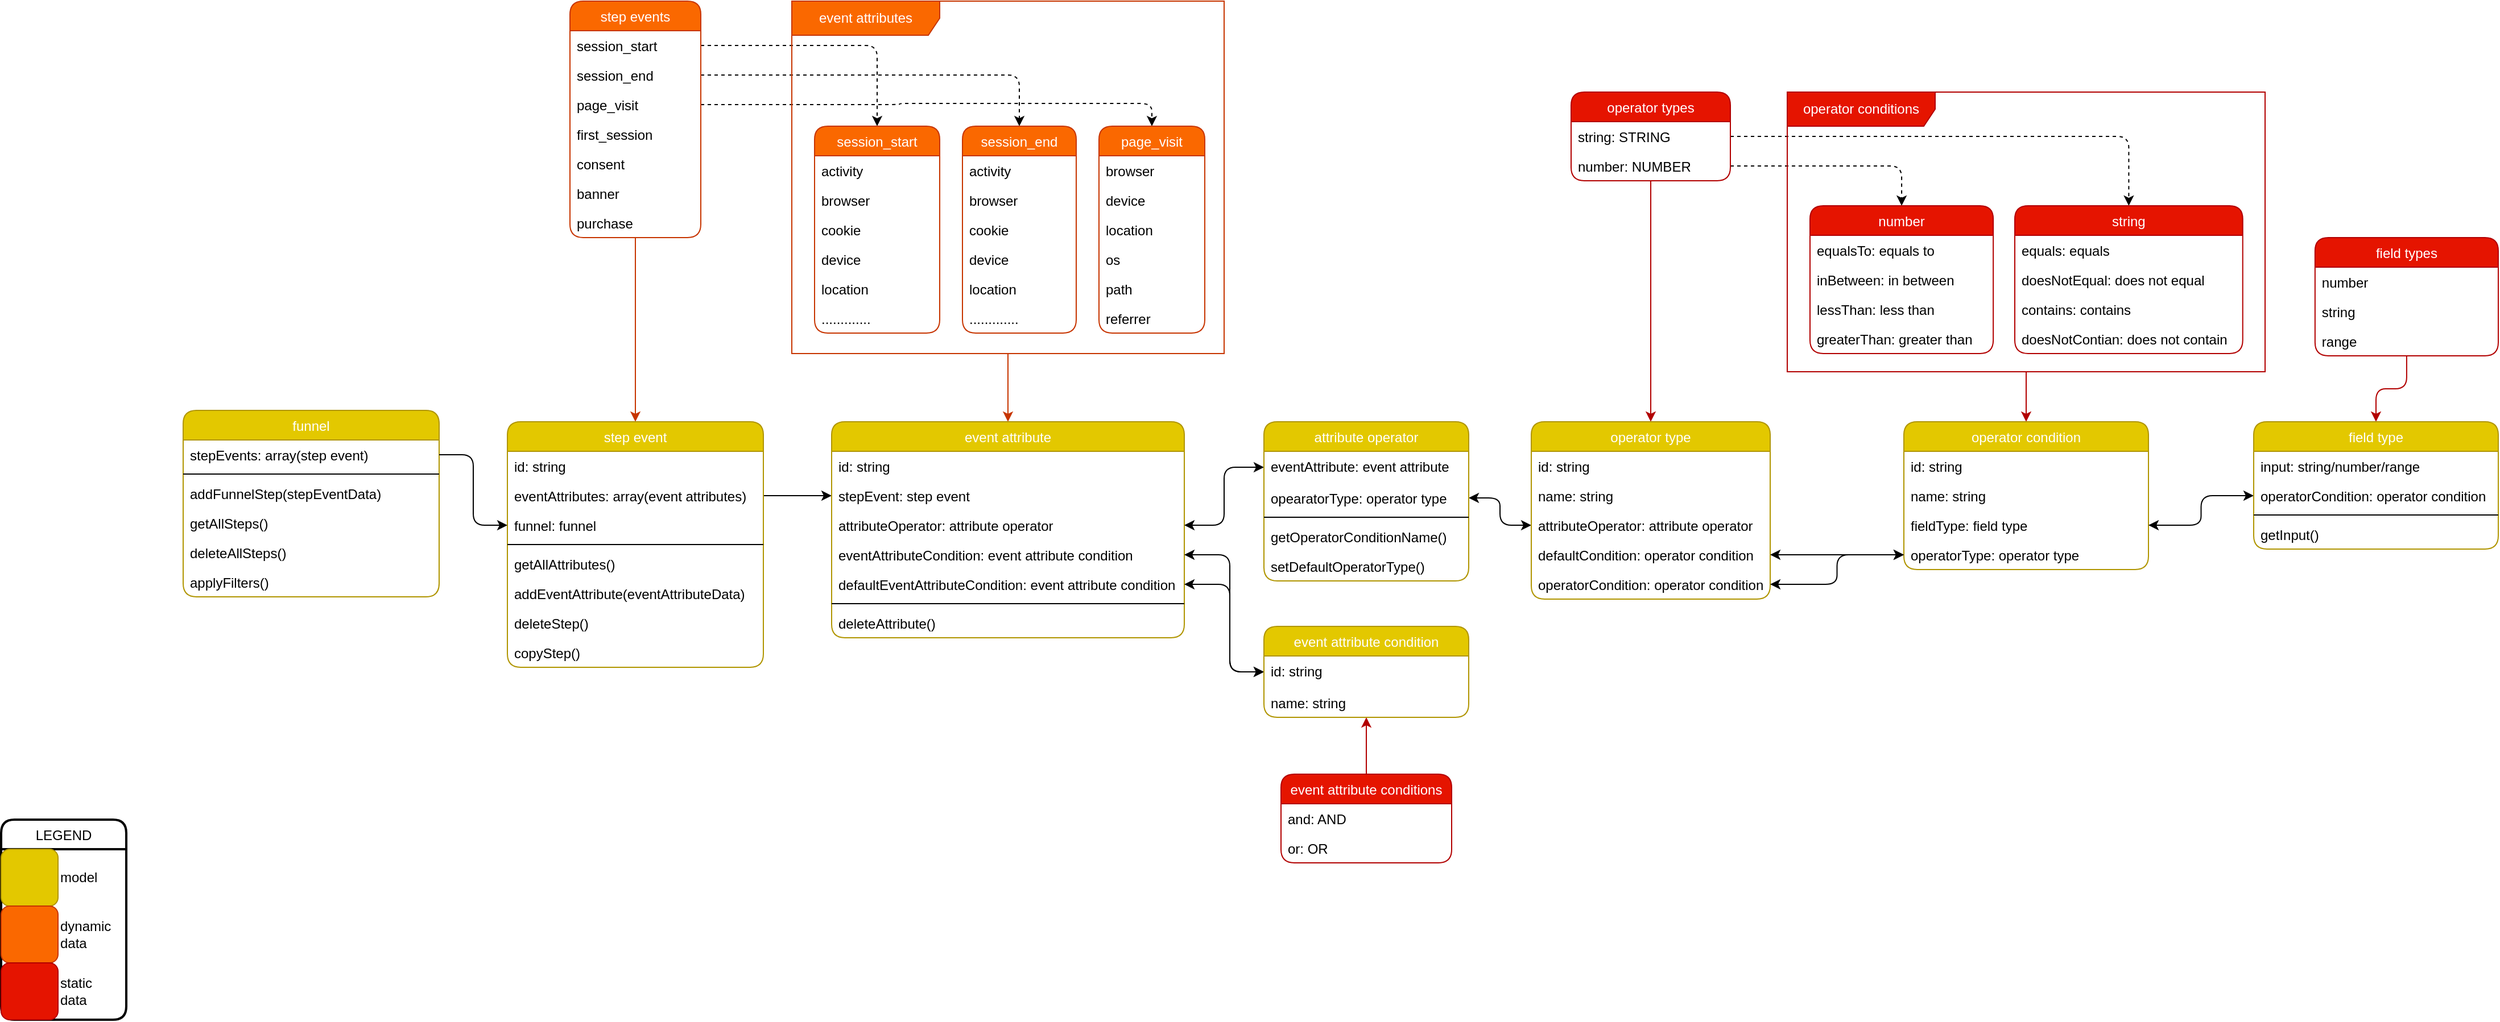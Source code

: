<mxfile version="13.7.3" type="device"><diagram id="C5RBs43oDa-KdzZeNtuy" name="Page-1"><mxGraphModel dx="1126" dy="700" grid="1" gridSize="10" guides="1" tooltips="1" connect="1" arrows="1" fold="1" page="0" pageScale="1" pageWidth="827" pageHeight="1169" math="0" shadow="0"><root><mxCell id="WIyWlLk6GJQsqaUBKTNV-0"/><mxCell id="WIyWlLk6GJQsqaUBKTNV-1" parent="WIyWlLk6GJQsqaUBKTNV-0"/><mxCell id="zx--vuvwC1NzW10AbrPA-64" style="edgeStyle=orthogonalEdgeStyle;orthogonalLoop=1;jettySize=auto;html=1;fillColor=#fa6800;strokeColor=#C73500;" parent="WIyWlLk6GJQsqaUBKTNV-1" source="zx--vuvwC1NzW10AbrPA-54" target="zx--vuvwC1NzW10AbrPA-1" edge="1"><mxGeometry relative="1" as="geometry"/></mxCell><mxCell id="zx--vuvwC1NzW10AbrPA-107" style="edgeStyle=orthogonalEdgeStyle;orthogonalLoop=1;jettySize=auto;html=1;" parent="WIyWlLk6GJQsqaUBKTNV-1" source="zx--vuvwC1NzW10AbrPA-13" target="zx--vuvwC1NzW10AbrPA-102" edge="1"><mxGeometry relative="1" as="geometry"/></mxCell><mxCell id="zx--vuvwC1NzW10AbrPA-236" style="edgeStyle=orthogonalEdgeStyle;rounded=1;orthogonalLoop=1;jettySize=auto;html=1;dashed=1;" parent="WIyWlLk6GJQsqaUBKTNV-1" source="zx--vuvwC1NzW10AbrPA-57" target="zx--vuvwC1NzW10AbrPA-108" edge="1"><mxGeometry relative="1" as="geometry"/></mxCell><mxCell id="zx--vuvwC1NzW10AbrPA-237" style="edgeStyle=orthogonalEdgeStyle;rounded=1;orthogonalLoop=1;jettySize=auto;html=1;dashed=1;" parent="WIyWlLk6GJQsqaUBKTNV-1" source="zx--vuvwC1NzW10AbrPA-58" target="zx--vuvwC1NzW10AbrPA-130" edge="1"><mxGeometry relative="1" as="geometry"/></mxCell><mxCell id="zx--vuvwC1NzW10AbrPA-238" style="edgeStyle=orthogonalEdgeStyle;rounded=1;orthogonalLoop=1;jettySize=auto;html=1;dashed=1;" parent="WIyWlLk6GJQsqaUBKTNV-1" source="zx--vuvwC1NzW10AbrPA-59" target="zx--vuvwC1NzW10AbrPA-138" edge="1"><mxGeometry relative="1" as="geometry"/></mxCell><mxCell id="zx--vuvwC1NzW10AbrPA-240" value="" style="group" parent="WIyWlLk6GJQsqaUBKTNV-1" vertex="1" connectable="0"><mxGeometry x="325" y="-120" width="380" height="310" as="geometry"/></mxCell><mxCell id="zx--vuvwC1NzW10AbrPA-176" value="event attributes" style="shape=umlFrame;whiteSpace=wrap;html=1;width=130;height=30;fillColor=#fa6800;strokeColor=#C73500;fontColor=#ffffff;rounded=1;" parent="zx--vuvwC1NzW10AbrPA-240" vertex="1"><mxGeometry width="380" height="310" as="geometry"/></mxCell><mxCell id="zx--vuvwC1NzW10AbrPA-138" value="page_visit" style="swimlane;fontStyle=0;childLayout=stackLayout;horizontal=1;startSize=26;fillColor=#fa6800;horizontalStack=0;resizeParent=1;resizeParentMax=0;resizeLast=0;collapsible=1;marginBottom=0;strokeColor=#C73500;fontColor=#ffffff;rounded=1;" parent="zx--vuvwC1NzW10AbrPA-240" vertex="1"><mxGeometry x="270" y="110" width="93" height="182" as="geometry"/></mxCell><mxCell id="zx--vuvwC1NzW10AbrPA-140" value="browser" style="text;strokeColor=none;fillColor=none;align=left;verticalAlign=top;spacingLeft=4;spacingRight=4;overflow=hidden;rotatable=0;points=[[0,0.5],[1,0.5]];portConstraint=eastwest;rounded=1;" parent="zx--vuvwC1NzW10AbrPA-138" vertex="1"><mxGeometry y="26" width="93" height="26" as="geometry"/></mxCell><mxCell id="zx--vuvwC1NzW10AbrPA-142" value="device" style="text;strokeColor=none;fillColor=none;align=left;verticalAlign=top;spacingLeft=4;spacingRight=4;overflow=hidden;rotatable=0;points=[[0,0.5],[1,0.5]];portConstraint=eastwest;rounded=1;" parent="zx--vuvwC1NzW10AbrPA-138" vertex="1"><mxGeometry y="52" width="93" height="26" as="geometry"/></mxCell><mxCell id="zx--vuvwC1NzW10AbrPA-143" value="location" style="text;strokeColor=none;fillColor=none;align=left;verticalAlign=top;spacingLeft=4;spacingRight=4;overflow=hidden;rotatable=0;points=[[0,0.5],[1,0.5]];portConstraint=eastwest;rounded=1;" parent="zx--vuvwC1NzW10AbrPA-138" vertex="1"><mxGeometry y="78" width="93" height="26" as="geometry"/></mxCell><mxCell id="zx--vuvwC1NzW10AbrPA-144" value="os" style="text;strokeColor=none;fillColor=none;align=left;verticalAlign=top;spacingLeft=4;spacingRight=4;overflow=hidden;rotatable=0;points=[[0,0.5],[1,0.5]];portConstraint=eastwest;rounded=1;" parent="zx--vuvwC1NzW10AbrPA-138" vertex="1"><mxGeometry y="104" width="93" height="26" as="geometry"/></mxCell><mxCell id="zx--vuvwC1NzW10AbrPA-145" value="path" style="text;strokeColor=none;fillColor=none;align=left;verticalAlign=top;spacingLeft=4;spacingRight=4;overflow=hidden;rotatable=0;points=[[0,0.5],[1,0.5]];portConstraint=eastwest;rounded=1;" parent="zx--vuvwC1NzW10AbrPA-138" vertex="1"><mxGeometry y="130" width="93" height="26" as="geometry"/></mxCell><mxCell id="zx--vuvwC1NzW10AbrPA-146" value="referrer" style="text;strokeColor=none;fillColor=none;align=left;verticalAlign=top;spacingLeft=4;spacingRight=4;overflow=hidden;rotatable=0;points=[[0,0.5],[1,0.5]];portConstraint=eastwest;rounded=1;" parent="zx--vuvwC1NzW10AbrPA-138" vertex="1"><mxGeometry y="156" width="93" height="26" as="geometry"/></mxCell><mxCell id="zx--vuvwC1NzW10AbrPA-130" value="session_end" style="swimlane;fontStyle=0;childLayout=stackLayout;horizontal=1;startSize=26;fillColor=#fa6800;horizontalStack=0;resizeParent=1;resizeParentMax=0;resizeLast=0;collapsible=1;marginBottom=0;strokeColor=#C73500;fontColor=#ffffff;rounded=1;" parent="zx--vuvwC1NzW10AbrPA-240" vertex="1"><mxGeometry x="150" y="110" width="100" height="182" as="geometry"/></mxCell><mxCell id="zx--vuvwC1NzW10AbrPA-131" value="activity" style="text;strokeColor=none;fillColor=none;align=left;verticalAlign=top;spacingLeft=4;spacingRight=4;overflow=hidden;rotatable=0;points=[[0,0.5],[1,0.5]];portConstraint=eastwest;rounded=1;" parent="zx--vuvwC1NzW10AbrPA-130" vertex="1"><mxGeometry y="26" width="100" height="26" as="geometry"/></mxCell><mxCell id="zx--vuvwC1NzW10AbrPA-132" value="browser" style="text;strokeColor=none;fillColor=none;align=left;verticalAlign=top;spacingLeft=4;spacingRight=4;overflow=hidden;rotatable=0;points=[[0,0.5],[1,0.5]];portConstraint=eastwest;rounded=1;" parent="zx--vuvwC1NzW10AbrPA-130" vertex="1"><mxGeometry y="52" width="100" height="26" as="geometry"/></mxCell><mxCell id="zx--vuvwC1NzW10AbrPA-133" value="cookie" style="text;strokeColor=none;fillColor=none;align=left;verticalAlign=top;spacingLeft=4;spacingRight=4;overflow=hidden;rotatable=0;points=[[0,0.5],[1,0.5]];portConstraint=eastwest;rounded=1;" parent="zx--vuvwC1NzW10AbrPA-130" vertex="1"><mxGeometry y="78" width="100" height="26" as="geometry"/></mxCell><mxCell id="zx--vuvwC1NzW10AbrPA-134" value="device" style="text;strokeColor=none;fillColor=none;align=left;verticalAlign=top;spacingLeft=4;spacingRight=4;overflow=hidden;rotatable=0;points=[[0,0.5],[1,0.5]];portConstraint=eastwest;rounded=1;" parent="zx--vuvwC1NzW10AbrPA-130" vertex="1"><mxGeometry y="104" width="100" height="26" as="geometry"/></mxCell><mxCell id="zx--vuvwC1NzW10AbrPA-135" value="location" style="text;strokeColor=none;fillColor=none;align=left;verticalAlign=top;spacingLeft=4;spacingRight=4;overflow=hidden;rotatable=0;points=[[0,0.5],[1,0.5]];portConstraint=eastwest;rounded=1;" parent="zx--vuvwC1NzW10AbrPA-130" vertex="1"><mxGeometry y="130" width="100" height="26" as="geometry"/></mxCell><mxCell id="zx--vuvwC1NzW10AbrPA-136" value="............." style="text;strokeColor=none;fillColor=none;align=left;verticalAlign=top;spacingLeft=4;spacingRight=4;overflow=hidden;rotatable=0;points=[[0,0.5],[1,0.5]];portConstraint=eastwest;rounded=1;" parent="zx--vuvwC1NzW10AbrPA-130" vertex="1"><mxGeometry y="156" width="100" height="26" as="geometry"/></mxCell><mxCell id="zx--vuvwC1NzW10AbrPA-108" value="session_start" style="swimlane;fontStyle=0;childLayout=stackLayout;horizontal=1;startSize=26;fillColor=#fa6800;horizontalStack=0;resizeParent=1;resizeParentMax=0;resizeLast=0;collapsible=1;marginBottom=0;strokeColor=#C73500;fontColor=#ffffff;rounded=1;" parent="zx--vuvwC1NzW10AbrPA-240" vertex="1"><mxGeometry x="20" y="110" width="110" height="182" as="geometry"/></mxCell><mxCell id="zx--vuvwC1NzW10AbrPA-115" value="activity" style="text;strokeColor=none;fillColor=none;align=left;verticalAlign=top;spacingLeft=4;spacingRight=4;overflow=hidden;rotatable=0;points=[[0,0.5],[1,0.5]];portConstraint=eastwest;rounded=1;" parent="zx--vuvwC1NzW10AbrPA-108" vertex="1"><mxGeometry y="26" width="110" height="26" as="geometry"/></mxCell><mxCell id="zx--vuvwC1NzW10AbrPA-118" value="browser" style="text;strokeColor=none;fillColor=none;align=left;verticalAlign=top;spacingLeft=4;spacingRight=4;overflow=hidden;rotatable=0;points=[[0,0.5],[1,0.5]];portConstraint=eastwest;rounded=1;" parent="zx--vuvwC1NzW10AbrPA-108" vertex="1"><mxGeometry y="52" width="110" height="26" as="geometry"/></mxCell><mxCell id="zx--vuvwC1NzW10AbrPA-119" value="cookie" style="text;strokeColor=none;fillColor=none;align=left;verticalAlign=top;spacingLeft=4;spacingRight=4;overflow=hidden;rotatable=0;points=[[0,0.5],[1,0.5]];portConstraint=eastwest;rounded=1;" parent="zx--vuvwC1NzW10AbrPA-108" vertex="1"><mxGeometry y="78" width="110" height="26" as="geometry"/></mxCell><mxCell id="zx--vuvwC1NzW10AbrPA-120" value="device" style="text;strokeColor=none;fillColor=none;align=left;verticalAlign=top;spacingLeft=4;spacingRight=4;overflow=hidden;rotatable=0;points=[[0,0.5],[1,0.5]];portConstraint=eastwest;rounded=1;" parent="zx--vuvwC1NzW10AbrPA-108" vertex="1"><mxGeometry y="104" width="110" height="26" as="geometry"/></mxCell><mxCell id="zx--vuvwC1NzW10AbrPA-121" value="location" style="text;strokeColor=none;fillColor=none;align=left;verticalAlign=top;spacingLeft=4;spacingRight=4;overflow=hidden;rotatable=0;points=[[0,0.5],[1,0.5]];portConstraint=eastwest;rounded=1;" parent="zx--vuvwC1NzW10AbrPA-108" vertex="1"><mxGeometry y="130" width="110" height="26" as="geometry"/></mxCell><mxCell id="zx--vuvwC1NzW10AbrPA-128" value="............." style="text;strokeColor=none;fillColor=none;align=left;verticalAlign=top;spacingLeft=4;spacingRight=4;overflow=hidden;rotatable=0;points=[[0,0.5],[1,0.5]];portConstraint=eastwest;rounded=1;" parent="zx--vuvwC1NzW10AbrPA-108" vertex="1"><mxGeometry y="156" width="110" height="26" as="geometry"/></mxCell><mxCell id="zx--vuvwC1NzW10AbrPA-54" value="step events" style="swimlane;fontStyle=0;childLayout=stackLayout;horizontal=1;startSize=26;fillColor=#fa6800;horizontalStack=0;resizeParent=1;resizeParentMax=0;resizeLast=0;collapsible=1;marginBottom=0;strokeColor=#C73500;fontColor=#ffffff;rounded=1;" parent="WIyWlLk6GJQsqaUBKTNV-1" vertex="1"><mxGeometry x="130" y="-120" width="115" height="208" as="geometry"/></mxCell><mxCell id="zx--vuvwC1NzW10AbrPA-57" value="session_start" style="text;strokeColor=none;fillColor=none;align=left;verticalAlign=top;spacingLeft=4;spacingRight=4;overflow=hidden;rotatable=0;points=[[0,0.5],[1,0.5]];portConstraint=eastwest;rounded=1;" parent="zx--vuvwC1NzW10AbrPA-54" vertex="1"><mxGeometry y="26" width="115" height="26" as="geometry"/></mxCell><mxCell id="zx--vuvwC1NzW10AbrPA-58" value="session_end" style="text;strokeColor=none;fillColor=none;align=left;verticalAlign=top;spacingLeft=4;spacingRight=4;overflow=hidden;rotatable=0;points=[[0,0.5],[1,0.5]];portConstraint=eastwest;rounded=1;" parent="zx--vuvwC1NzW10AbrPA-54" vertex="1"><mxGeometry y="52" width="115" height="26" as="geometry"/></mxCell><mxCell id="zx--vuvwC1NzW10AbrPA-59" value="page_visit" style="text;strokeColor=none;fillColor=none;align=left;verticalAlign=top;spacingLeft=4;spacingRight=4;overflow=hidden;rotatable=0;points=[[0,0.5],[1,0.5]];portConstraint=eastwest;rounded=1;" parent="zx--vuvwC1NzW10AbrPA-54" vertex="1"><mxGeometry y="78" width="115" height="26" as="geometry"/></mxCell><mxCell id="zx--vuvwC1NzW10AbrPA-60" value="first_session" style="text;strokeColor=none;fillColor=none;align=left;verticalAlign=top;spacingLeft=4;spacingRight=4;overflow=hidden;rotatable=0;points=[[0,0.5],[1,0.5]];portConstraint=eastwest;rounded=1;" parent="zx--vuvwC1NzW10AbrPA-54" vertex="1"><mxGeometry y="104" width="115" height="26" as="geometry"/></mxCell><mxCell id="zx--vuvwC1NzW10AbrPA-61" value="consent" style="text;strokeColor=none;fillColor=none;align=left;verticalAlign=top;spacingLeft=4;spacingRight=4;overflow=hidden;rotatable=0;points=[[0,0.5],[1,0.5]];portConstraint=eastwest;rounded=1;" parent="zx--vuvwC1NzW10AbrPA-54" vertex="1"><mxGeometry y="130" width="115" height="26" as="geometry"/></mxCell><mxCell id="zx--vuvwC1NzW10AbrPA-62" value="banner" style="text;strokeColor=none;fillColor=none;align=left;verticalAlign=top;spacingLeft=4;spacingRight=4;overflow=hidden;rotatable=0;points=[[0,0.5],[1,0.5]];portConstraint=eastwest;rounded=1;" parent="zx--vuvwC1NzW10AbrPA-54" vertex="1"><mxGeometry y="156" width="115" height="26" as="geometry"/></mxCell><mxCell id="zx--vuvwC1NzW10AbrPA-63" value="purchase" style="text;strokeColor=none;fillColor=none;align=left;verticalAlign=top;spacingLeft=4;spacingRight=4;overflow=hidden;rotatable=0;points=[[0,0.5],[1,0.5]];portConstraint=eastwest;rounded=1;" parent="zx--vuvwC1NzW10AbrPA-54" vertex="1"><mxGeometry y="182" width="115" height="26" as="geometry"/></mxCell><mxCell id="zx--vuvwC1NzW10AbrPA-241" style="edgeStyle=orthogonalEdgeStyle;rounded=1;orthogonalLoop=1;jettySize=auto;html=1;fillColor=#fa6800;strokeColor=#C73500;" parent="WIyWlLk6GJQsqaUBKTNV-1" source="zx--vuvwC1NzW10AbrPA-176" target="zx--vuvwC1NzW10AbrPA-7" edge="1"><mxGeometry relative="1" as="geometry"/></mxCell><mxCell id="zx--vuvwC1NzW10AbrPA-7" value="event attribute" style="swimlane;fontStyle=0;childLayout=stackLayout;horizontal=1;startSize=26;fillColor=#e3c800;horizontalStack=0;resizeParent=1;resizeParentMax=0;resizeLast=0;collapsible=1;marginBottom=0;strokeColor=#B09500;fontColor=#ffffff;rounded=1;" parent="WIyWlLk6GJQsqaUBKTNV-1" vertex="1"><mxGeometry x="360" y="250" width="310" height="190" as="geometry"/></mxCell><mxCell id="zx--vuvwC1NzW10AbrPA-8" value="id: string" style="text;strokeColor=none;fillColor=none;align=left;verticalAlign=top;spacingLeft=4;spacingRight=4;overflow=hidden;rotatable=0;points=[[0,0.5],[1,0.5]];portConstraint=eastwest;rounded=1;" parent="zx--vuvwC1NzW10AbrPA-7" vertex="1"><mxGeometry y="26" width="310" height="26" as="geometry"/></mxCell><mxCell id="zx--vuvwC1NzW10AbrPA-102" value="stepEvent: step event" style="text;strokeColor=none;fillColor=none;align=left;verticalAlign=top;spacingLeft=4;spacingRight=4;overflow=hidden;rotatable=0;points=[[0,0.5],[1,0.5]];portConstraint=eastwest;rounded=1;" parent="zx--vuvwC1NzW10AbrPA-7" vertex="1"><mxGeometry y="52" width="310" height="26" as="geometry"/></mxCell><mxCell id="zx--vuvwC1NzW10AbrPA-36" value="attributeOperator: attribute operator" style="text;strokeColor=none;fillColor=none;align=left;verticalAlign=top;spacingLeft=4;spacingRight=4;overflow=hidden;rotatable=0;points=[[0,0.5],[1,0.5]];portConstraint=eastwest;rounded=1;" parent="zx--vuvwC1NzW10AbrPA-7" vertex="1"><mxGeometry y="78" width="310" height="26" as="geometry"/></mxCell><mxCell id="zx--vuvwC1NzW10AbrPA-312" value="eventAttributeCondition: event attribute condition" style="text;strokeColor=none;fillColor=none;align=left;verticalAlign=top;spacingLeft=4;spacingRight=4;overflow=hidden;rotatable=0;points=[[0,0.5],[1,0.5]];portConstraint=eastwest;rounded=1;" parent="zx--vuvwC1NzW10AbrPA-7" vertex="1"><mxGeometry y="104" width="310" height="26" as="geometry"/></mxCell><mxCell id="zx--vuvwC1NzW10AbrPA-328" value="defaultEventAttributeCondition: event attribute condition" style="text;strokeColor=none;fillColor=none;align=left;verticalAlign=top;spacingLeft=4;spacingRight=4;overflow=hidden;rotatable=0;points=[[0,0.5],[1,0.5]];portConstraint=eastwest;rounded=1;" parent="zx--vuvwC1NzW10AbrPA-7" vertex="1"><mxGeometry y="130" width="310" height="26" as="geometry"/></mxCell><mxCell id="zx--vuvwC1NzW10AbrPA-324" value="" style="line;strokeWidth=1;fillColor=none;align=left;verticalAlign=middle;spacingTop=-1;spacingLeft=3;spacingRight=3;rotatable=0;labelPosition=right;points=[];portConstraint=eastwest;rounded=1;" parent="zx--vuvwC1NzW10AbrPA-7" vertex="1"><mxGeometry y="156" width="310" height="8" as="geometry"/></mxCell><mxCell id="zx--vuvwC1NzW10AbrPA-325" value="deleteAttribute()" style="text;strokeColor=none;fillColor=none;align=left;verticalAlign=top;spacingLeft=4;spacingRight=4;overflow=hidden;rotatable=0;points=[[0,0.5],[1,0.5]];portConstraint=eastwest;rounded=1;" parent="zx--vuvwC1NzW10AbrPA-7" vertex="1"><mxGeometry y="164" width="310" height="26" as="geometry"/></mxCell><mxCell id="zx--vuvwC1NzW10AbrPA-290" style="edgeStyle=orthogonalEdgeStyle;rounded=1;orthogonalLoop=1;jettySize=auto;html=1;dashed=1;" parent="WIyWlLk6GJQsqaUBKTNV-1" source="zx--vuvwC1NzW10AbrPA-76" target="zx--vuvwC1NzW10AbrPA-271" edge="1"><mxGeometry relative="1" as="geometry"/></mxCell><mxCell id="zx--vuvwC1NzW10AbrPA-291" style="edgeStyle=orthogonalEdgeStyle;rounded=1;orthogonalLoop=1;jettySize=auto;html=1;dashed=1;" parent="WIyWlLk6GJQsqaUBKTNV-1" source="zx--vuvwC1NzW10AbrPA-98" target="zx--vuvwC1NzW10AbrPA-282" edge="1"><mxGeometry relative="1" as="geometry"/></mxCell><mxCell id="zx--vuvwC1NzW10AbrPA-292" value="" style="group" parent="WIyWlLk6GJQsqaUBKTNV-1" vertex="1" connectable="0"><mxGeometry x="1200" y="-40" width="440" height="246" as="geometry"/></mxCell><mxCell id="zx--vuvwC1NzW10AbrPA-244" value="operator conditions" style="shape=umlFrame;whiteSpace=wrap;html=1;width=130;height=30;fillColor=#e51400;strokeColor=#B20000;fontColor=#ffffff;rounded=1;" parent="zx--vuvwC1NzW10AbrPA-292" vertex="1"><mxGeometry width="420.0" height="246" as="geometry"/></mxCell><mxCell id="zx--vuvwC1NzW10AbrPA-271" value="string" style="swimlane;fontStyle=0;childLayout=stackLayout;horizontal=1;startSize=26;fillColor=#e51400;horizontalStack=0;resizeParent=1;resizeParentMax=0;resizeLast=0;collapsible=1;marginBottom=0;strokeColor=#B20000;fontColor=#ffffff;rounded=1;" parent="zx--vuvwC1NzW10AbrPA-292" vertex="1"><mxGeometry x="200" y="100" width="200.36" height="130" as="geometry"/></mxCell><mxCell id="zx--vuvwC1NzW10AbrPA-272" value="equals: equals" style="text;strokeColor=none;fillColor=none;align=left;verticalAlign=top;spacingLeft=4;spacingRight=4;overflow=hidden;rotatable=0;points=[[0,0.5],[1,0.5]];portConstraint=eastwest;rounded=1;" parent="zx--vuvwC1NzW10AbrPA-271" vertex="1"><mxGeometry y="26" width="200.36" height="26" as="geometry"/></mxCell><mxCell id="zx--vuvwC1NzW10AbrPA-273" value="doesNotEqual: does not equal" style="text;strokeColor=none;fillColor=none;align=left;verticalAlign=top;spacingLeft=4;spacingRight=4;overflow=hidden;rotatable=0;points=[[0,0.5],[1,0.5]];portConstraint=eastwest;rounded=1;" parent="zx--vuvwC1NzW10AbrPA-271" vertex="1"><mxGeometry y="52" width="200.36" height="26" as="geometry"/></mxCell><mxCell id="zx--vuvwC1NzW10AbrPA-274" value="contains: contains" style="text;strokeColor=none;fillColor=none;align=left;verticalAlign=top;spacingLeft=4;spacingRight=4;overflow=hidden;rotatable=0;points=[[0,0.5],[1,0.5]];portConstraint=eastwest;rounded=1;" parent="zx--vuvwC1NzW10AbrPA-271" vertex="1"><mxGeometry y="78" width="200.36" height="26" as="geometry"/></mxCell><mxCell id="zx--vuvwC1NzW10AbrPA-275" value="doesNotContian: does not contain" style="text;strokeColor=none;fillColor=none;align=left;verticalAlign=top;spacingLeft=4;spacingRight=4;overflow=hidden;rotatable=0;points=[[0,0.5],[1,0.5]];portConstraint=eastwest;rounded=1;" parent="zx--vuvwC1NzW10AbrPA-271" vertex="1"><mxGeometry y="104" width="200.36" height="26" as="geometry"/></mxCell><mxCell id="zx--vuvwC1NzW10AbrPA-282" value="number" style="swimlane;fontStyle=0;childLayout=stackLayout;horizontal=1;startSize=26;fillColor=#e51400;horizontalStack=0;resizeParent=1;resizeParentMax=0;resizeLast=0;collapsible=1;marginBottom=0;strokeColor=#B20000;fontColor=#ffffff;rounded=1;" parent="zx--vuvwC1NzW10AbrPA-292" vertex="1"><mxGeometry x="19.996" y="100" width="161.071" height="130" as="geometry"/></mxCell><mxCell id="zx--vuvwC1NzW10AbrPA-283" value="equalsTo: equals to" style="text;strokeColor=none;fillColor=none;align=left;verticalAlign=top;spacingLeft=4;spacingRight=4;overflow=hidden;rotatable=0;points=[[0,0.5],[1,0.5]];portConstraint=eastwest;rounded=1;" parent="zx--vuvwC1NzW10AbrPA-282" vertex="1"><mxGeometry y="26" width="161.071" height="26" as="geometry"/></mxCell><mxCell id="zx--vuvwC1NzW10AbrPA-284" value="inBetween: in between" style="text;strokeColor=none;fillColor=none;align=left;verticalAlign=top;spacingLeft=4;spacingRight=4;overflow=hidden;rotatable=0;points=[[0,0.5],[1,0.5]];portConstraint=eastwest;rounded=1;" parent="zx--vuvwC1NzW10AbrPA-282" vertex="1"><mxGeometry y="52" width="161.071" height="26" as="geometry"/></mxCell><mxCell id="zx--vuvwC1NzW10AbrPA-285" value="lessThan: less than" style="text;strokeColor=none;fillColor=none;align=left;verticalAlign=top;spacingLeft=4;spacingRight=4;overflow=hidden;rotatable=0;points=[[0,0.5],[1,0.5]];portConstraint=eastwest;rounded=1;" parent="zx--vuvwC1NzW10AbrPA-282" vertex="1"><mxGeometry y="78" width="161.071" height="26" as="geometry"/></mxCell><mxCell id="zx--vuvwC1NzW10AbrPA-286" value="greaterThan: greater than" style="text;strokeColor=none;fillColor=none;align=left;verticalAlign=top;spacingLeft=4;spacingRight=4;overflow=hidden;rotatable=0;points=[[0,0.5],[1,0.5]];portConstraint=eastwest;rounded=1;" parent="zx--vuvwC1NzW10AbrPA-282" vertex="1"><mxGeometry y="104" width="161.071" height="26" as="geometry"/></mxCell><mxCell id="zx--vuvwC1NzW10AbrPA-306" style="edgeStyle=orthogonalEdgeStyle;rounded=1;orthogonalLoop=1;jettySize=auto;html=1;startArrow=classic;startFill=1;" parent="WIyWlLk6GJQsqaUBKTNV-1" source="zx--vuvwC1NzW10AbrPA-52" target="zx--vuvwC1NzW10AbrPA-26" edge="1"><mxGeometry relative="1" as="geometry"/></mxCell><mxCell id="zx--vuvwC1NzW10AbrPA-307" style="edgeStyle=orthogonalEdgeStyle;rounded=1;orthogonalLoop=1;jettySize=auto;html=1;fillColor=#e51400;strokeColor=#B20000;" parent="WIyWlLk6GJQsqaUBKTNV-1" source="zx--vuvwC1NzW10AbrPA-75" target="zx--vuvwC1NzW10AbrPA-30" edge="1"><mxGeometry relative="1" as="geometry"/></mxCell><mxCell id="zx--vuvwC1NzW10AbrPA-308" style="edgeStyle=orthogonalEdgeStyle;rounded=1;orthogonalLoop=1;jettySize=auto;html=1;fillColor=#e51400;strokeColor=#B20000;" parent="WIyWlLk6GJQsqaUBKTNV-1" source="zx--vuvwC1NzW10AbrPA-244" target="zx--vuvwC1NzW10AbrPA-302" edge="1"><mxGeometry relative="1" as="geometry"/></mxCell><mxCell id="zx--vuvwC1NzW10AbrPA-313" style="edgeStyle=orthogonalEdgeStyle;rounded=1;orthogonalLoop=1;jettySize=auto;html=1;startArrow=classic;startFill=1;" parent="WIyWlLk6GJQsqaUBKTNV-1" source="zx--vuvwC1NzW10AbrPA-27" target="zx--vuvwC1NzW10AbrPA-36" edge="1"><mxGeometry relative="1" as="geometry"/></mxCell><mxCell id="zx--vuvwC1NzW10AbrPA-318" style="edgeStyle=orthogonalEdgeStyle;rounded=1;orthogonalLoop=1;jettySize=auto;html=1;fillColor=#e51400;strokeColor=#B20000;" parent="WIyWlLk6GJQsqaUBKTNV-1" source="zx--vuvwC1NzW10AbrPA-297" target="zx--vuvwC1NzW10AbrPA-314" edge="1"><mxGeometry relative="1" as="geometry"/></mxCell><mxCell id="zx--vuvwC1NzW10AbrPA-1" value="step event" style="swimlane;fontStyle=0;childLayout=stackLayout;horizontal=1;startSize=26;fillColor=#e3c800;horizontalStack=0;resizeParent=1;resizeParentMax=0;resizeLast=0;collapsible=1;marginBottom=0;strokeColor=#B09500;fontColor=#ffffff;rounded=1;" parent="WIyWlLk6GJQsqaUBKTNV-1" vertex="1"><mxGeometry x="75" y="250" width="225" height="216" as="geometry"/></mxCell><mxCell id="zx--vuvwC1NzW10AbrPA-2" value="id: string" style="text;strokeColor=none;fillColor=none;align=left;verticalAlign=top;spacingLeft=4;spacingRight=4;overflow=hidden;rotatable=0;points=[[0,0.5],[1,0.5]];portConstraint=eastwest;rounded=1;" parent="zx--vuvwC1NzW10AbrPA-1" vertex="1"><mxGeometry y="26" width="225" height="26" as="geometry"/></mxCell><mxCell id="zx--vuvwC1NzW10AbrPA-13" value="eventAttributes: array(event attributes)" style="text;strokeColor=none;fillColor=none;align=left;verticalAlign=top;spacingLeft=4;spacingRight=4;overflow=hidden;rotatable=0;points=[[0,0.5],[1,0.5]];portConstraint=eastwest;rounded=1;" parent="zx--vuvwC1NzW10AbrPA-1" vertex="1"><mxGeometry y="52" width="225" height="26" as="geometry"/></mxCell><mxCell id="zx--vuvwC1NzW10AbrPA-380" value="funnel: funnel" style="text;strokeColor=none;fillColor=none;align=left;verticalAlign=top;spacingLeft=4;spacingRight=4;overflow=hidden;rotatable=0;points=[[0,0.5],[1,0.5]];portConstraint=eastwest;rounded=1;" parent="zx--vuvwC1NzW10AbrPA-1" vertex="1"><mxGeometry y="78" width="225" height="26" as="geometry"/></mxCell><mxCell id="zx--vuvwC1NzW10AbrPA-6" value="" style="line;strokeWidth=1;fillColor=none;align=left;verticalAlign=middle;spacingTop=-1;spacingLeft=3;spacingRight=3;rotatable=0;labelPosition=right;points=[];portConstraint=eastwest;rounded=1;" parent="zx--vuvwC1NzW10AbrPA-1" vertex="1"><mxGeometry y="104" width="225" height="8" as="geometry"/></mxCell><mxCell id="zx--vuvwC1NzW10AbrPA-14" value="getAllAttributes()" style="text;strokeColor=none;fillColor=none;align=left;verticalAlign=top;spacingLeft=4;spacingRight=4;overflow=hidden;rotatable=0;points=[[0,0.5],[1,0.5]];portConstraint=eastwest;rounded=1;" parent="zx--vuvwC1NzW10AbrPA-1" vertex="1"><mxGeometry y="112" width="225" height="26" as="geometry"/></mxCell><mxCell id="zx--vuvwC1NzW10AbrPA-181" value="addEventAttribute(eventAttributeData)" style="text;strokeColor=none;fillColor=none;align=left;verticalAlign=top;spacingLeft=4;spacingRight=4;overflow=hidden;rotatable=0;points=[[0,0.5],[1,0.5]];portConstraint=eastwest;rounded=1;" parent="zx--vuvwC1NzW10AbrPA-1" vertex="1"><mxGeometry y="138" width="225" height="26" as="geometry"/></mxCell><mxCell id="zx--vuvwC1NzW10AbrPA-363" value="deleteStep()" style="text;strokeColor=none;fillColor=none;align=left;verticalAlign=top;spacingLeft=4;spacingRight=4;overflow=hidden;rotatable=0;points=[[0,0.5],[1,0.5]];portConstraint=eastwest;rounded=1;" parent="zx--vuvwC1NzW10AbrPA-1" vertex="1"><mxGeometry y="164" width="225" height="26" as="geometry"/></mxCell><mxCell id="zx--vuvwC1NzW10AbrPA-364" value="copyStep()" style="text;strokeColor=none;fillColor=none;align=left;verticalAlign=top;spacingLeft=4;spacingRight=4;overflow=hidden;rotatable=0;points=[[0,0.5],[1,0.5]];portConstraint=eastwest;rounded=1;" parent="zx--vuvwC1NzW10AbrPA-1" vertex="1"><mxGeometry y="190" width="225" height="26" as="geometry"/></mxCell><mxCell id="zx--vuvwC1NzW10AbrPA-75" value="operator types" style="swimlane;fontStyle=0;childLayout=stackLayout;horizontal=1;startSize=26;fillColor=#e51400;horizontalStack=0;resizeParent=1;resizeParentMax=0;resizeLast=0;collapsible=1;marginBottom=0;strokeColor=#B20000;fontColor=#ffffff;rounded=1;" parent="WIyWlLk6GJQsqaUBKTNV-1" vertex="1"><mxGeometry x="1010" y="-40" width="140" height="78" as="geometry"/></mxCell><mxCell id="zx--vuvwC1NzW10AbrPA-76" value="string: STRING" style="text;strokeColor=none;fillColor=none;align=left;verticalAlign=top;spacingLeft=4;spacingRight=4;overflow=hidden;rotatable=0;points=[[0,0.5],[1,0.5]];portConstraint=eastwest;rounded=1;" parent="zx--vuvwC1NzW10AbrPA-75" vertex="1"><mxGeometry y="26" width="140" height="26" as="geometry"/></mxCell><mxCell id="zx--vuvwC1NzW10AbrPA-98" value="number: NUMBER" style="text;strokeColor=none;fillColor=none;align=left;verticalAlign=top;spacingLeft=4;spacingRight=4;overflow=hidden;rotatable=0;points=[[0,0.5],[1,0.5]];portConstraint=eastwest;rounded=1;" parent="zx--vuvwC1NzW10AbrPA-75" vertex="1"><mxGeometry y="52" width="140" height="26" as="geometry"/></mxCell><mxCell id="zx--vuvwC1NzW10AbrPA-30" value="operator type" style="swimlane;fontStyle=0;childLayout=stackLayout;horizontal=1;startSize=26;fillColor=#e3c800;horizontalStack=0;resizeParent=1;resizeParentMax=0;resizeLast=0;collapsible=1;marginBottom=0;strokeColor=#B09500;fontColor=#ffffff;rounded=1;" parent="WIyWlLk6GJQsqaUBKTNV-1" vertex="1"><mxGeometry x="975" y="250" width="210" height="156" as="geometry"/></mxCell><mxCell id="zx--vuvwC1NzW10AbrPA-31" value="id: string" style="text;strokeColor=none;fillColor=none;align=left;verticalAlign=top;spacingLeft=4;spacingRight=4;overflow=hidden;rotatable=0;points=[[0,0.5],[1,0.5]];portConstraint=eastwest;rounded=1;" parent="zx--vuvwC1NzW10AbrPA-30" vertex="1"><mxGeometry y="26" width="210" height="26" as="geometry"/></mxCell><mxCell id="zx--vuvwC1NzW10AbrPA-32" value="name: string" style="text;strokeColor=none;fillColor=none;align=left;verticalAlign=top;spacingLeft=4;spacingRight=4;overflow=hidden;rotatable=0;points=[[0,0.5],[1,0.5]];portConstraint=eastwest;rounded=1;" parent="zx--vuvwC1NzW10AbrPA-30" vertex="1"><mxGeometry y="52" width="210" height="26" as="geometry"/></mxCell><mxCell id="zx--vuvwC1NzW10AbrPA-52" value="attributeOperator: attribute operator" style="text;strokeColor=none;fillColor=none;align=left;verticalAlign=top;spacingLeft=4;spacingRight=4;overflow=hidden;rotatable=0;points=[[0,0.5],[1,0.5]];portConstraint=eastwest;rounded=1;" parent="zx--vuvwC1NzW10AbrPA-30" vertex="1"><mxGeometry y="78" width="210" height="26" as="geometry"/></mxCell><mxCell id="zx--vuvwC1NzW10AbrPA-326" value="defaultCondition: operator condition " style="text;strokeColor=none;fillColor=none;align=left;verticalAlign=top;spacingLeft=4;spacingRight=4;overflow=hidden;rotatable=0;points=[[0,0.5],[1,0.5]];portConstraint=eastwest;rounded=1;" parent="zx--vuvwC1NzW10AbrPA-30" vertex="1"><mxGeometry y="104" width="210" height="26" as="geometry"/></mxCell><mxCell id="zx--vuvwC1NzW10AbrPA-309" value="operatorCondition: operator condition" style="text;strokeColor=none;fillColor=none;align=left;verticalAlign=top;spacingLeft=4;spacingRight=4;overflow=hidden;rotatable=0;points=[[0,0.5],[1,0.5]];portConstraint=eastwest;rounded=1;" parent="zx--vuvwC1NzW10AbrPA-30" vertex="1"><mxGeometry y="130" width="210" height="26" as="geometry"/></mxCell><mxCell id="zx--vuvwC1NzW10AbrPA-302" value="operator condition" style="swimlane;fontStyle=0;childLayout=stackLayout;horizontal=1;startSize=26;fillColor=#e3c800;horizontalStack=0;resizeParent=1;resizeParentMax=0;resizeLast=0;collapsible=1;marginBottom=0;strokeColor=#B09500;fontColor=#ffffff;rounded=1;" parent="WIyWlLk6GJQsqaUBKTNV-1" vertex="1"><mxGeometry x="1302.5" y="250" width="215" height="130" as="geometry"/></mxCell><mxCell id="zx--vuvwC1NzW10AbrPA-303" value="id: string" style="text;strokeColor=none;fillColor=none;align=left;verticalAlign=top;spacingLeft=4;spacingRight=4;overflow=hidden;rotatable=0;points=[[0,0.5],[1,0.5]];portConstraint=eastwest;rounded=1;" parent="zx--vuvwC1NzW10AbrPA-302" vertex="1"><mxGeometry y="26" width="215" height="26" as="geometry"/></mxCell><mxCell id="zx--vuvwC1NzW10AbrPA-321" value="name: string" style="text;strokeColor=none;fillColor=none;align=left;verticalAlign=top;spacingLeft=4;spacingRight=4;overflow=hidden;rotatable=0;points=[[0,0.5],[1,0.5]];portConstraint=eastwest;rounded=1;" parent="zx--vuvwC1NzW10AbrPA-302" vertex="1"><mxGeometry y="52" width="215" height="26" as="geometry"/></mxCell><mxCell id="zx--vuvwC1NzW10AbrPA-332" value="fieldType: field type" style="text;strokeColor=none;fillColor=none;align=left;verticalAlign=top;spacingLeft=4;spacingRight=4;overflow=hidden;rotatable=0;points=[[0,0.5],[1,0.5]];portConstraint=eastwest;rounded=1;" parent="zx--vuvwC1NzW10AbrPA-302" vertex="1"><mxGeometry y="78" width="215" height="26" as="geometry"/></mxCell><mxCell id="zx--vuvwC1NzW10AbrPA-305" value="operatorType: operator type" style="text;strokeColor=none;fillColor=none;align=left;verticalAlign=top;spacingLeft=4;spacingRight=4;overflow=hidden;rotatable=0;points=[[0,0.5],[1,0.5]];portConstraint=eastwest;rounded=1;" parent="zx--vuvwC1NzW10AbrPA-302" vertex="1"><mxGeometry y="104" width="215" height="26" as="geometry"/></mxCell><mxCell id="zx--vuvwC1NzW10AbrPA-25" value="attribute operator" style="swimlane;fontStyle=0;childLayout=stackLayout;horizontal=1;startSize=26;fillColor=#e3c800;horizontalStack=0;resizeParent=1;resizeParentMax=0;resizeLast=0;collapsible=1;marginBottom=0;strokeColor=#B09500;fontColor=#ffffff;rounded=1;" parent="WIyWlLk6GJQsqaUBKTNV-1" vertex="1"><mxGeometry x="740" y="250" width="180" height="140" as="geometry"/></mxCell><mxCell id="zx--vuvwC1NzW10AbrPA-27" value="eventAttribute: event attribute" style="text;strokeColor=none;fillColor=none;align=left;verticalAlign=top;spacingLeft=4;spacingRight=4;overflow=hidden;rotatable=0;points=[[0,0.5],[1,0.5]];portConstraint=eastwest;rounded=1;" parent="zx--vuvwC1NzW10AbrPA-25" vertex="1"><mxGeometry y="26" width="180" height="28" as="geometry"/></mxCell><mxCell id="zx--vuvwC1NzW10AbrPA-26" value="opearatorType: operator type" style="text;strokeColor=none;fillColor=none;align=left;verticalAlign=top;spacingLeft=4;spacingRight=4;overflow=hidden;rotatable=0;points=[[0,0.5],[1,0.5]];portConstraint=eastwest;rounded=1;" parent="zx--vuvwC1NzW10AbrPA-25" vertex="1"><mxGeometry y="54" width="180" height="26" as="geometry"/></mxCell><mxCell id="zx--vuvwC1NzW10AbrPA-319" value="" style="line;strokeWidth=1;fillColor=none;align=left;verticalAlign=middle;spacingTop=-1;spacingLeft=3;spacingRight=3;rotatable=0;labelPosition=right;points=[];portConstraint=eastwest;rounded=1;" parent="zx--vuvwC1NzW10AbrPA-25" vertex="1"><mxGeometry y="80" width="180" height="8" as="geometry"/></mxCell><mxCell id="zx--vuvwC1NzW10AbrPA-320" value="getOperatorConditionName()" style="text;strokeColor=none;fillColor=none;align=left;verticalAlign=top;spacingLeft=4;spacingRight=4;overflow=hidden;rotatable=0;points=[[0,0.5],[1,0.5]];portConstraint=eastwest;rounded=1;" parent="zx--vuvwC1NzW10AbrPA-25" vertex="1"><mxGeometry y="88" width="180" height="26" as="geometry"/></mxCell><mxCell id="zx--vuvwC1NzW10AbrPA-322" value="setDefaultOperatorType()" style="text;strokeColor=none;fillColor=none;align=left;verticalAlign=top;spacingLeft=4;spacingRight=4;overflow=hidden;rotatable=0;points=[[0,0.5],[1,0.5]];portConstraint=eastwest;rounded=1;" parent="zx--vuvwC1NzW10AbrPA-25" vertex="1"><mxGeometry y="114" width="180" height="26" as="geometry"/></mxCell><mxCell id="zx--vuvwC1NzW10AbrPA-329" style="edgeStyle=orthogonalEdgeStyle;rounded=1;orthogonalLoop=1;jettySize=auto;html=1;startArrow=classic;startFill=1;" parent="WIyWlLk6GJQsqaUBKTNV-1" source="zx--vuvwC1NzW10AbrPA-314" target="zx--vuvwC1NzW10AbrPA-328" edge="1"><mxGeometry relative="1" as="geometry"><Array as="points"><mxPoint x="710" y="470"/><mxPoint x="710" y="393"/></Array></mxGeometry></mxCell><mxCell id="zx--vuvwC1NzW10AbrPA-330" style="edgeStyle=orthogonalEdgeStyle;rounded=1;orthogonalLoop=1;jettySize=auto;html=1;startArrow=classic;startFill=1;" parent="WIyWlLk6GJQsqaUBKTNV-1" source="zx--vuvwC1NzW10AbrPA-314" target="zx--vuvwC1NzW10AbrPA-312" edge="1"><mxGeometry relative="1" as="geometry"><Array as="points"><mxPoint x="710" y="470"/><mxPoint x="710" y="367"/></Array></mxGeometry></mxCell><mxCell id="zx--vuvwC1NzW10AbrPA-314" value="event attribute condition" style="swimlane;fontStyle=0;childLayout=stackLayout;horizontal=1;startSize=26;fillColor=#e3c800;horizontalStack=0;resizeParent=1;resizeParentMax=0;resizeLast=0;collapsible=1;marginBottom=0;strokeColor=#B09500;fontColor=#ffffff;rounded=1;" parent="WIyWlLk6GJQsqaUBKTNV-1" vertex="1"><mxGeometry x="740" y="430" width="180" height="80" as="geometry"/></mxCell><mxCell id="zx--vuvwC1NzW10AbrPA-315" value="id: string" style="text;strokeColor=none;fillColor=none;align=left;verticalAlign=top;spacingLeft=4;spacingRight=4;overflow=hidden;rotatable=0;points=[[0,0.5],[1,0.5]];portConstraint=eastwest;rounded=1;" parent="zx--vuvwC1NzW10AbrPA-314" vertex="1"><mxGeometry y="26" width="180" height="28" as="geometry"/></mxCell><mxCell id="zx--vuvwC1NzW10AbrPA-316" value="name: string" style="text;strokeColor=none;fillColor=none;align=left;verticalAlign=top;spacingLeft=4;spacingRight=4;overflow=hidden;rotatable=0;points=[[0,0.5],[1,0.5]];portConstraint=eastwest;rounded=1;" parent="zx--vuvwC1NzW10AbrPA-314" vertex="1"><mxGeometry y="54" width="180" height="26" as="geometry"/></mxCell><mxCell id="zx--vuvwC1NzW10AbrPA-297" value="event attribute conditions" style="swimlane;fontStyle=0;childLayout=stackLayout;horizontal=1;startSize=26;fillColor=#e51400;horizontalStack=0;resizeParent=1;resizeParentMax=0;resizeLast=0;collapsible=1;marginBottom=0;strokeColor=#B20000;fontColor=#ffffff;rounded=1;" parent="WIyWlLk6GJQsqaUBKTNV-1" vertex="1"><mxGeometry x="755" y="560" width="150" height="78" as="geometry"/></mxCell><mxCell id="zx--vuvwC1NzW10AbrPA-298" value="and: AND" style="text;strokeColor=none;fillColor=none;align=left;verticalAlign=top;spacingLeft=4;spacingRight=4;overflow=hidden;rotatable=0;points=[[0,0.5],[1,0.5]];portConstraint=eastwest;rounded=1;" parent="zx--vuvwC1NzW10AbrPA-297" vertex="1"><mxGeometry y="26" width="150" height="26" as="geometry"/></mxCell><mxCell id="zx--vuvwC1NzW10AbrPA-299" value="or: OR" style="text;strokeColor=none;fillColor=none;align=left;verticalAlign=top;spacingLeft=4;spacingRight=4;overflow=hidden;rotatable=0;points=[[0,0.5],[1,0.5]];portConstraint=eastwest;rounded=1;" parent="zx--vuvwC1NzW10AbrPA-297" vertex="1"><mxGeometry y="52" width="150" height="26" as="geometry"/></mxCell><mxCell id="zx--vuvwC1NzW10AbrPA-333" style="edgeStyle=orthogonalEdgeStyle;rounded=1;orthogonalLoop=1;jettySize=auto;html=1;startArrow=classic;startFill=1;" parent="WIyWlLk6GJQsqaUBKTNV-1" source="zx--vuvwC1NzW10AbrPA-305" target="zx--vuvwC1NzW10AbrPA-309" edge="1"><mxGeometry relative="1" as="geometry"/></mxCell><mxCell id="zx--vuvwC1NzW10AbrPA-334" style="edgeStyle=orthogonalEdgeStyle;rounded=1;orthogonalLoop=1;jettySize=auto;html=1;startArrow=classic;startFill=1;" parent="WIyWlLk6GJQsqaUBKTNV-1" source="zx--vuvwC1NzW10AbrPA-305" target="zx--vuvwC1NzW10AbrPA-326" edge="1"><mxGeometry relative="1" as="geometry"/></mxCell><mxCell id="zx--vuvwC1NzW10AbrPA-358" style="edgeStyle=orthogonalEdgeStyle;rounded=1;orthogonalLoop=1;jettySize=auto;html=1;startArrow=classic;startFill=1;" parent="WIyWlLk6GJQsqaUBKTNV-1" source="zx--vuvwC1NzW10AbrPA-357" target="zx--vuvwC1NzW10AbrPA-332" edge="1"><mxGeometry relative="1" as="geometry"/></mxCell><mxCell id="zx--vuvwC1NzW10AbrPA-369" style="edgeStyle=orthogonalEdgeStyle;rounded=1;orthogonalLoop=1;jettySize=auto;html=1;fillColor=#e51400;strokeColor=#B20000;" parent="WIyWlLk6GJQsqaUBKTNV-1" source="zx--vuvwC1NzW10AbrPA-365" target="zx--vuvwC1NzW10AbrPA-347" edge="1"><mxGeometry relative="1" as="geometry"/></mxCell><mxCell id="zx--vuvwC1NzW10AbrPA-347" value="field type" style="swimlane;fontStyle=0;childLayout=stackLayout;horizontal=1;startSize=26;fillColor=#e3c800;horizontalStack=0;resizeParent=1;resizeParentMax=0;resizeLast=0;collapsible=1;marginBottom=0;strokeColor=#B09500;fontColor=#ffffff;rounded=1;" parent="WIyWlLk6GJQsqaUBKTNV-1" vertex="1"><mxGeometry x="1610" y="250" width="215" height="112" as="geometry"/></mxCell><mxCell id="zx--vuvwC1NzW10AbrPA-353" value="input: string/number/range" style="text;strokeColor=none;fillColor=none;align=left;verticalAlign=top;spacingLeft=4;spacingRight=4;overflow=hidden;rotatable=0;points=[[0,0.5],[1,0.5]];portConstraint=eastwest;rounded=1;" parent="zx--vuvwC1NzW10AbrPA-347" vertex="1"><mxGeometry y="26" width="215" height="26" as="geometry"/></mxCell><mxCell id="zx--vuvwC1NzW10AbrPA-357" value="operatorCondition: operator condition" style="text;strokeColor=none;fillColor=none;align=left;verticalAlign=top;spacingLeft=4;spacingRight=4;overflow=hidden;rotatable=0;points=[[0,0.5],[1,0.5]];portConstraint=eastwest;rounded=1;" parent="zx--vuvwC1NzW10AbrPA-347" vertex="1"><mxGeometry y="52" width="215" height="26" as="geometry"/></mxCell><mxCell id="zx--vuvwC1NzW10AbrPA-360" value="" style="line;strokeWidth=1;fillColor=none;align=left;verticalAlign=middle;spacingTop=-1;spacingLeft=3;spacingRight=3;rotatable=0;labelPosition=right;points=[];portConstraint=eastwest;rounded=1;" parent="zx--vuvwC1NzW10AbrPA-347" vertex="1"><mxGeometry y="78" width="215" height="8" as="geometry"/></mxCell><mxCell id="zx--vuvwC1NzW10AbrPA-359" value="getInput()" style="text;strokeColor=none;fillColor=none;align=left;verticalAlign=top;spacingLeft=4;spacingRight=4;overflow=hidden;rotatable=0;points=[[0,0.5],[1,0.5]];portConstraint=eastwest;rounded=1;" parent="zx--vuvwC1NzW10AbrPA-347" vertex="1"><mxGeometry y="86" width="215" height="26" as="geometry"/></mxCell><mxCell id="zx--vuvwC1NzW10AbrPA-365" value="field types" style="swimlane;fontStyle=0;childLayout=stackLayout;horizontal=1;startSize=26;fillColor=#e51400;horizontalStack=0;resizeParent=1;resizeParentMax=0;resizeLast=0;collapsible=1;marginBottom=0;strokeColor=#B20000;fontColor=#ffffff;rounded=1;" parent="WIyWlLk6GJQsqaUBKTNV-1" vertex="1"><mxGeometry x="1663.926" y="88" width="161.071" height="104" as="geometry"/></mxCell><mxCell id="zx--vuvwC1NzW10AbrPA-366" value="number" style="text;strokeColor=none;fillColor=none;align=left;verticalAlign=top;spacingLeft=4;spacingRight=4;overflow=hidden;rotatable=0;points=[[0,0.5],[1,0.5]];portConstraint=eastwest;rounded=1;" parent="zx--vuvwC1NzW10AbrPA-365" vertex="1"><mxGeometry y="26" width="161.071" height="26" as="geometry"/></mxCell><mxCell id="zx--vuvwC1NzW10AbrPA-367" value="string" style="text;strokeColor=none;fillColor=none;align=left;verticalAlign=top;spacingLeft=4;spacingRight=4;overflow=hidden;rotatable=0;points=[[0,0.5],[1,0.5]];portConstraint=eastwest;rounded=1;" parent="zx--vuvwC1NzW10AbrPA-365" vertex="1"><mxGeometry y="52" width="161.071" height="26" as="geometry"/></mxCell><mxCell id="zx--vuvwC1NzW10AbrPA-368" value="range" style="text;strokeColor=none;fillColor=none;align=left;verticalAlign=top;spacingLeft=4;spacingRight=4;overflow=hidden;rotatable=0;points=[[0,0.5],[1,0.5]];portConstraint=eastwest;rounded=1;" parent="zx--vuvwC1NzW10AbrPA-365" vertex="1"><mxGeometry y="78" width="161.071" height="26" as="geometry"/></mxCell><mxCell id="zx--vuvwC1NzW10AbrPA-370" value="funnel" style="swimlane;fontStyle=0;childLayout=stackLayout;horizontal=1;startSize=26;fillColor=#e3c800;horizontalStack=0;resizeParent=1;resizeParentMax=0;resizeLast=0;collapsible=1;marginBottom=0;strokeColor=#B09500;fontColor=#ffffff;rounded=1;" parent="WIyWlLk6GJQsqaUBKTNV-1" vertex="1"><mxGeometry x="-210" y="240" width="225" height="164" as="geometry"/></mxCell><mxCell id="zx--vuvwC1NzW10AbrPA-371" value="stepEvents: array(step event)" style="text;strokeColor=none;fillColor=none;align=left;verticalAlign=top;spacingLeft=4;spacingRight=4;overflow=hidden;rotatable=0;points=[[0,0.5],[1,0.5]];portConstraint=eastwest;rounded=1;" parent="zx--vuvwC1NzW10AbrPA-370" vertex="1"><mxGeometry y="26" width="225" height="26" as="geometry"/></mxCell><mxCell id="zx--vuvwC1NzW10AbrPA-373" value="" style="line;strokeWidth=1;fillColor=none;align=left;verticalAlign=middle;spacingTop=-1;spacingLeft=3;spacingRight=3;rotatable=0;labelPosition=right;points=[];portConstraint=eastwest;rounded=1;" parent="zx--vuvwC1NzW10AbrPA-370" vertex="1"><mxGeometry y="52" width="225" height="8" as="geometry"/></mxCell><mxCell id="zx--vuvwC1NzW10AbrPA-379" value="addFunnelStep(stepEventData)" style="text;strokeColor=none;fillColor=none;align=left;verticalAlign=top;spacingLeft=4;spacingRight=4;overflow=hidden;rotatable=0;points=[[0,0.5],[1,0.5]];portConstraint=eastwest;rounded=1;" parent="zx--vuvwC1NzW10AbrPA-370" vertex="1"><mxGeometry y="60" width="225" height="26" as="geometry"/></mxCell><mxCell id="zx--vuvwC1NzW10AbrPA-384" value="getAllSteps()" style="text;strokeColor=none;fillColor=none;align=left;verticalAlign=top;spacingLeft=4;spacingRight=4;overflow=hidden;rotatable=0;points=[[0,0.5],[1,0.5]];portConstraint=eastwest;rounded=1;" parent="zx--vuvwC1NzW10AbrPA-370" vertex="1"><mxGeometry y="86" width="225" height="26" as="geometry"/></mxCell><mxCell id="zx--vuvwC1NzW10AbrPA-386" value="deleteAllSteps()" style="text;strokeColor=none;fillColor=none;align=left;verticalAlign=top;spacingLeft=4;spacingRight=4;overflow=hidden;rotatable=0;points=[[0,0.5],[1,0.5]];portConstraint=eastwest;rounded=1;" parent="zx--vuvwC1NzW10AbrPA-370" vertex="1"><mxGeometry y="112" width="225" height="26" as="geometry"/></mxCell><mxCell id="zx--vuvwC1NzW10AbrPA-387" value="applyFilters()" style="text;strokeColor=none;fillColor=none;align=left;verticalAlign=top;spacingLeft=4;spacingRight=4;overflow=hidden;rotatable=0;points=[[0,0.5],[1,0.5]];portConstraint=eastwest;rounded=1;" parent="zx--vuvwC1NzW10AbrPA-370" vertex="1"><mxGeometry y="138" width="225" height="26" as="geometry"/></mxCell><mxCell id="zx--vuvwC1NzW10AbrPA-385" style="edgeStyle=orthogonalEdgeStyle;rounded=1;orthogonalLoop=1;jettySize=auto;html=1;startArrow=none;startFill=0;" parent="WIyWlLk6GJQsqaUBKTNV-1" source="zx--vuvwC1NzW10AbrPA-371" target="zx--vuvwC1NzW10AbrPA-380" edge="1"><mxGeometry relative="1" as="geometry"/></mxCell><mxCell id="zx--vuvwC1NzW10AbrPA-214" value="LEGEND" style="swimlane;fontStyle=0;childLayout=stackLayout;horizontal=1;startSize=26;fillColor=none;horizontalStack=0;resizeParent=1;resizeParentMax=0;resizeLast=0;collapsible=1;marginBottom=0;rounded=1;strokeWidth=2;" parent="WIyWlLk6GJQsqaUBKTNV-1" vertex="1"><mxGeometry x="-370" y="600" width="110" height="176" as="geometry"/></mxCell><mxCell id="zx--vuvwC1NzW10AbrPA-218" value="" style="group" parent="zx--vuvwC1NzW10AbrPA-214" vertex="1" connectable="0"><mxGeometry y="26" width="110" height="50" as="geometry"/></mxCell><mxCell id="zx--vuvwC1NzW10AbrPA-219" value="model" style="text;html=1;strokeColor=none;fillColor=none;align=left;verticalAlign=middle;whiteSpace=wrap;rounded=0;" parent="zx--vuvwC1NzW10AbrPA-218" vertex="1"><mxGeometry x="50" width="50" height="50" as="geometry"/></mxCell><mxCell id="zx--vuvwC1NzW10AbrPA-220" value="" style="whiteSpace=wrap;html=1;aspect=fixed;rounded=1;fillColor=#e3c800;strokeColor=#B09500;fontColor=#ffffff;" parent="zx--vuvwC1NzW10AbrPA-218" vertex="1"><mxGeometry width="50" height="50" as="geometry"/></mxCell><mxCell id="zx--vuvwC1NzW10AbrPA-222" value="" style="group" parent="zx--vuvwC1NzW10AbrPA-214" vertex="1" connectable="0"><mxGeometry y="76" width="110" height="50" as="geometry"/></mxCell><mxCell id="zx--vuvwC1NzW10AbrPA-223" value="dynamic data" style="text;html=1;strokeColor=none;fillColor=none;align=left;verticalAlign=middle;whiteSpace=wrap;rounded=0;" parent="zx--vuvwC1NzW10AbrPA-222" vertex="1"><mxGeometry x="50" width="50" height="50" as="geometry"/></mxCell><mxCell id="zx--vuvwC1NzW10AbrPA-224" value="" style="whiteSpace=wrap;html=1;aspect=fixed;rounded=1;fillColor=#fa6800;strokeColor=#C73500;fontColor=#ffffff;" parent="zx--vuvwC1NzW10AbrPA-222" vertex="1"><mxGeometry width="50" height="50" as="geometry"/></mxCell><mxCell id="zx--vuvwC1NzW10AbrPA-229" value="" style="group" parent="zx--vuvwC1NzW10AbrPA-214" vertex="1" connectable="0"><mxGeometry y="126" width="110" height="50" as="geometry"/></mxCell><mxCell id="zx--vuvwC1NzW10AbrPA-230" value="static data" style="text;html=1;strokeColor=none;fillColor=none;align=left;verticalAlign=middle;whiteSpace=wrap;rounded=0;" parent="zx--vuvwC1NzW10AbrPA-229" vertex="1"><mxGeometry x="50" width="50" height="50" as="geometry"/></mxCell><mxCell id="zx--vuvwC1NzW10AbrPA-231" value="" style="whiteSpace=wrap;html=1;aspect=fixed;rounded=1;fillColor=#e51400;strokeColor=#B20000;fontColor=#ffffff;" parent="zx--vuvwC1NzW10AbrPA-229" vertex="1"><mxGeometry width="50" height="50" as="geometry"/></mxCell></root></mxGraphModel></diagram></mxfile>